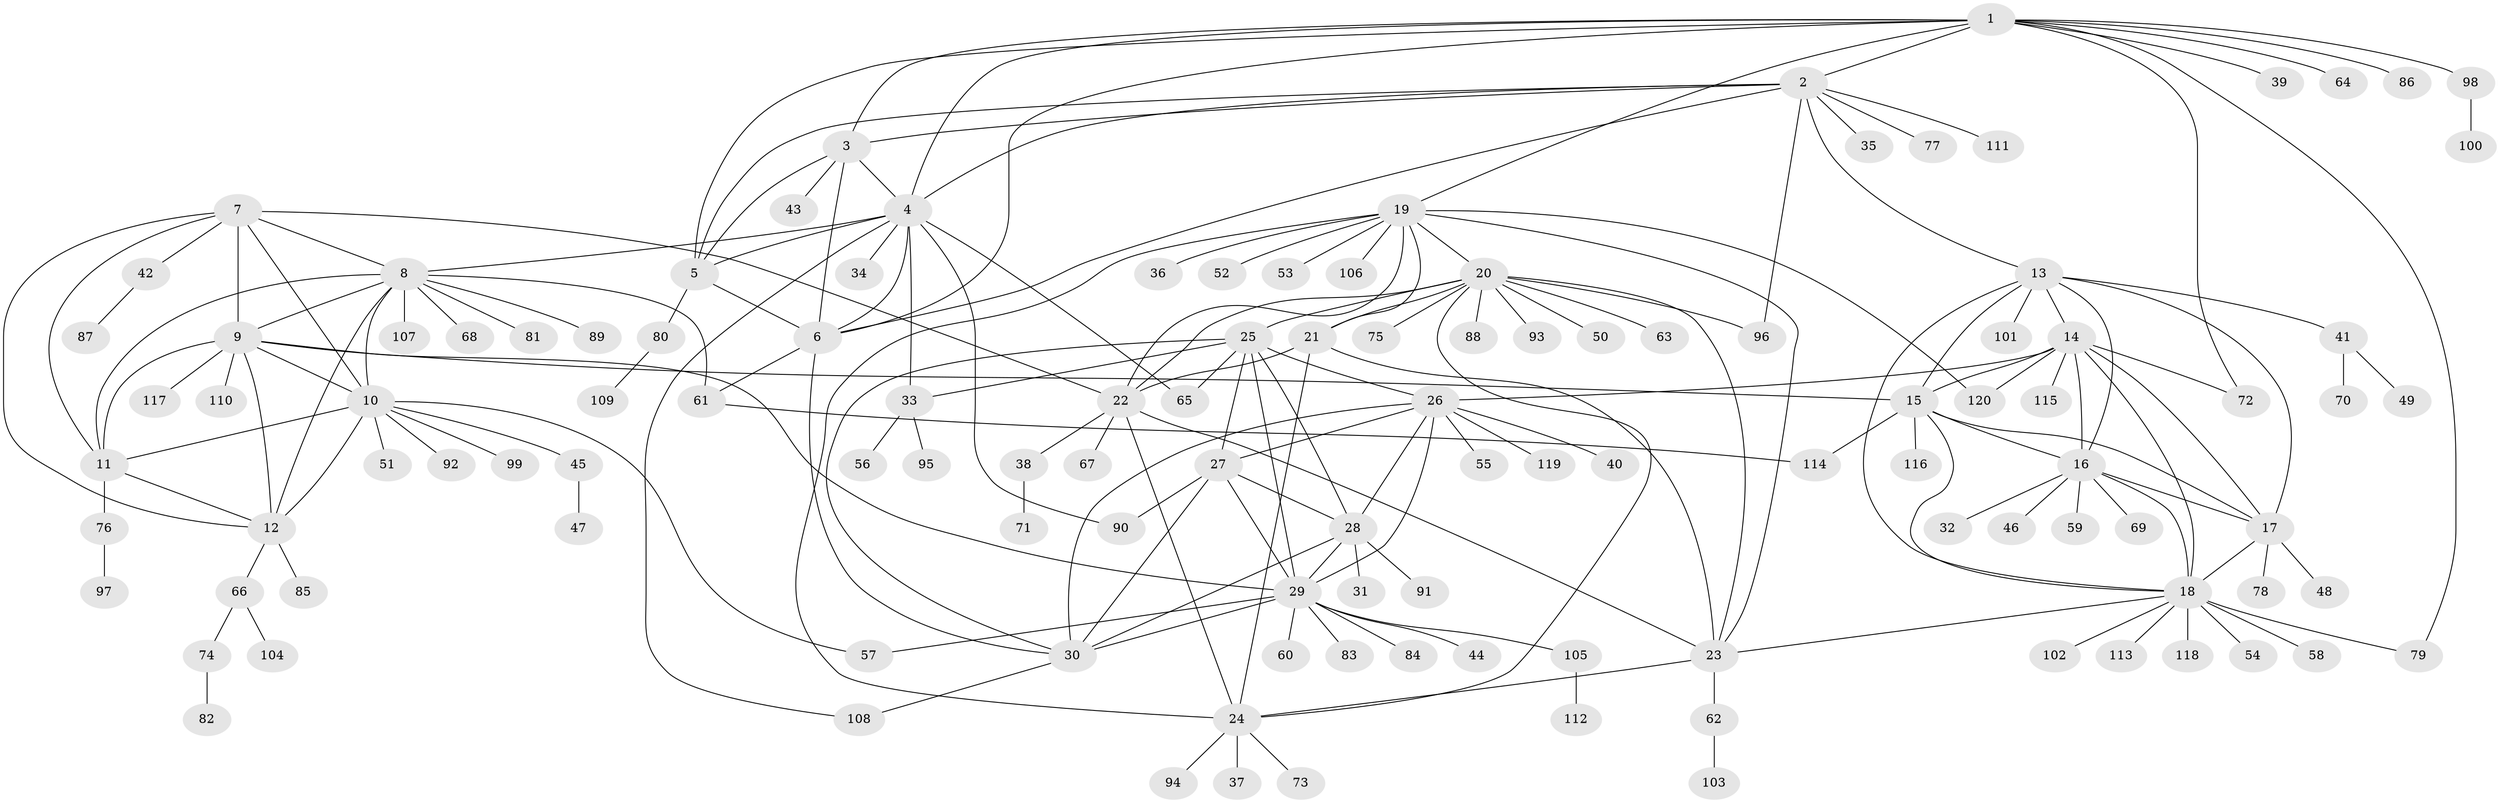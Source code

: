 // coarse degree distribution, {11: 0.021739130434782608, 9: 0.021739130434782608, 5: 0.021739130434782608, 20: 0.010869565217391304, 6: 0.043478260869565216, 12: 0.010869565217391304, 8: 0.03260869565217391, 7: 0.03260869565217391, 13: 0.03260869565217391, 16: 0.010869565217391304, 4: 0.010869565217391304, 1: 0.6304347826086957, 3: 0.021739130434782608, 2: 0.09782608695652174}
// Generated by graph-tools (version 1.1) at 2025/52/02/27/25 19:52:18]
// undirected, 120 vertices, 186 edges
graph export_dot {
graph [start="1"]
  node [color=gray90,style=filled];
  1;
  2;
  3;
  4;
  5;
  6;
  7;
  8;
  9;
  10;
  11;
  12;
  13;
  14;
  15;
  16;
  17;
  18;
  19;
  20;
  21;
  22;
  23;
  24;
  25;
  26;
  27;
  28;
  29;
  30;
  31;
  32;
  33;
  34;
  35;
  36;
  37;
  38;
  39;
  40;
  41;
  42;
  43;
  44;
  45;
  46;
  47;
  48;
  49;
  50;
  51;
  52;
  53;
  54;
  55;
  56;
  57;
  58;
  59;
  60;
  61;
  62;
  63;
  64;
  65;
  66;
  67;
  68;
  69;
  70;
  71;
  72;
  73;
  74;
  75;
  76;
  77;
  78;
  79;
  80;
  81;
  82;
  83;
  84;
  85;
  86;
  87;
  88;
  89;
  90;
  91;
  92;
  93;
  94;
  95;
  96;
  97;
  98;
  99;
  100;
  101;
  102;
  103;
  104;
  105;
  106;
  107;
  108;
  109;
  110;
  111;
  112;
  113;
  114;
  115;
  116;
  117;
  118;
  119;
  120;
  1 -- 2;
  1 -- 3;
  1 -- 4;
  1 -- 5;
  1 -- 6;
  1 -- 19;
  1 -- 39;
  1 -- 64;
  1 -- 72;
  1 -- 79;
  1 -- 86;
  1 -- 98;
  2 -- 3;
  2 -- 4;
  2 -- 5;
  2 -- 6;
  2 -- 13;
  2 -- 35;
  2 -- 77;
  2 -- 96;
  2 -- 111;
  3 -- 4;
  3 -- 5;
  3 -- 6;
  3 -- 43;
  4 -- 5;
  4 -- 6;
  4 -- 8;
  4 -- 33;
  4 -- 34;
  4 -- 65;
  4 -- 90;
  4 -- 108;
  5 -- 6;
  5 -- 80;
  6 -- 30;
  6 -- 61;
  7 -- 8;
  7 -- 9;
  7 -- 10;
  7 -- 11;
  7 -- 12;
  7 -- 22;
  7 -- 42;
  8 -- 9;
  8 -- 10;
  8 -- 11;
  8 -- 12;
  8 -- 61;
  8 -- 68;
  8 -- 81;
  8 -- 89;
  8 -- 107;
  9 -- 10;
  9 -- 11;
  9 -- 12;
  9 -- 15;
  9 -- 29;
  9 -- 110;
  9 -- 117;
  10 -- 11;
  10 -- 12;
  10 -- 45;
  10 -- 51;
  10 -- 57;
  10 -- 92;
  10 -- 99;
  11 -- 12;
  11 -- 76;
  12 -- 66;
  12 -- 85;
  13 -- 14;
  13 -- 15;
  13 -- 16;
  13 -- 17;
  13 -- 18;
  13 -- 41;
  13 -- 101;
  14 -- 15;
  14 -- 16;
  14 -- 17;
  14 -- 18;
  14 -- 26;
  14 -- 72;
  14 -- 115;
  14 -- 120;
  15 -- 16;
  15 -- 17;
  15 -- 18;
  15 -- 114;
  15 -- 116;
  16 -- 17;
  16 -- 18;
  16 -- 32;
  16 -- 46;
  16 -- 59;
  16 -- 69;
  17 -- 18;
  17 -- 48;
  17 -- 78;
  18 -- 23;
  18 -- 54;
  18 -- 58;
  18 -- 79;
  18 -- 102;
  18 -- 113;
  18 -- 118;
  19 -- 20;
  19 -- 21;
  19 -- 22;
  19 -- 23;
  19 -- 24;
  19 -- 36;
  19 -- 52;
  19 -- 53;
  19 -- 106;
  19 -- 120;
  20 -- 21;
  20 -- 22;
  20 -- 23;
  20 -- 24;
  20 -- 25;
  20 -- 50;
  20 -- 63;
  20 -- 75;
  20 -- 88;
  20 -- 93;
  20 -- 96;
  21 -- 22;
  21 -- 23;
  21 -- 24;
  22 -- 23;
  22 -- 24;
  22 -- 38;
  22 -- 67;
  23 -- 24;
  23 -- 62;
  24 -- 37;
  24 -- 73;
  24 -- 94;
  25 -- 26;
  25 -- 27;
  25 -- 28;
  25 -- 29;
  25 -- 30;
  25 -- 33;
  25 -- 65;
  26 -- 27;
  26 -- 28;
  26 -- 29;
  26 -- 30;
  26 -- 40;
  26 -- 55;
  26 -- 119;
  27 -- 28;
  27 -- 29;
  27 -- 30;
  27 -- 90;
  28 -- 29;
  28 -- 30;
  28 -- 31;
  28 -- 91;
  29 -- 30;
  29 -- 44;
  29 -- 57;
  29 -- 60;
  29 -- 83;
  29 -- 84;
  29 -- 105;
  30 -- 108;
  33 -- 56;
  33 -- 95;
  38 -- 71;
  41 -- 49;
  41 -- 70;
  42 -- 87;
  45 -- 47;
  61 -- 114;
  62 -- 103;
  66 -- 74;
  66 -- 104;
  74 -- 82;
  76 -- 97;
  80 -- 109;
  98 -- 100;
  105 -- 112;
}

